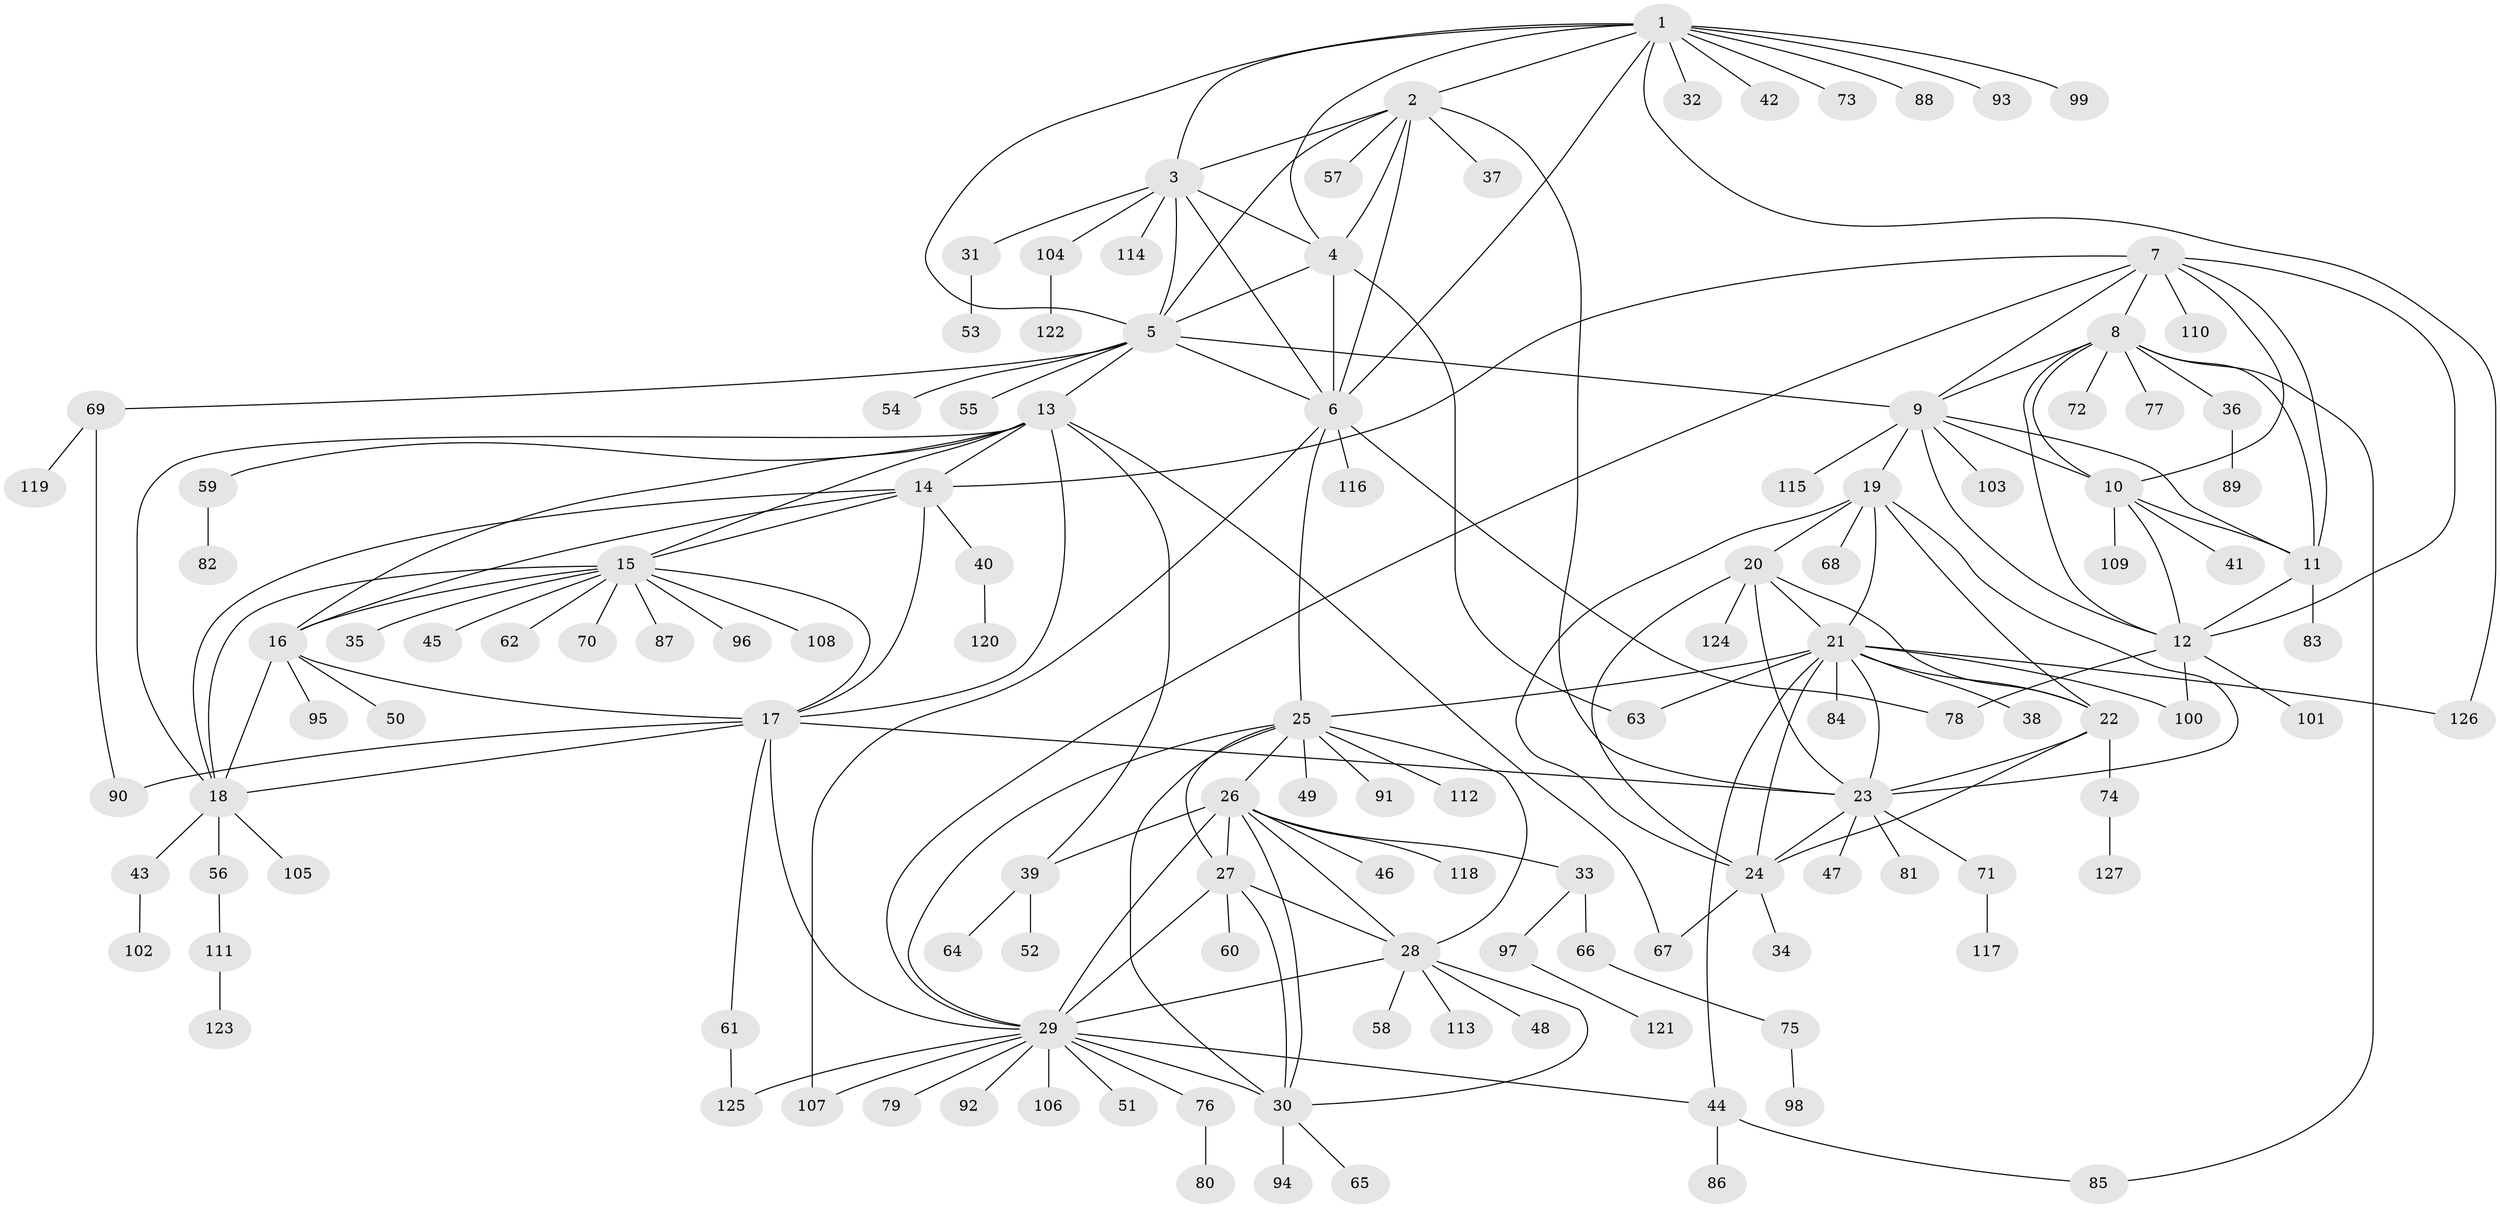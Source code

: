 // Generated by graph-tools (version 1.1) at 2025/37/03/09/25 02:37:16]
// undirected, 127 vertices, 193 edges
graph export_dot {
graph [start="1"]
  node [color=gray90,style=filled];
  1;
  2;
  3;
  4;
  5;
  6;
  7;
  8;
  9;
  10;
  11;
  12;
  13;
  14;
  15;
  16;
  17;
  18;
  19;
  20;
  21;
  22;
  23;
  24;
  25;
  26;
  27;
  28;
  29;
  30;
  31;
  32;
  33;
  34;
  35;
  36;
  37;
  38;
  39;
  40;
  41;
  42;
  43;
  44;
  45;
  46;
  47;
  48;
  49;
  50;
  51;
  52;
  53;
  54;
  55;
  56;
  57;
  58;
  59;
  60;
  61;
  62;
  63;
  64;
  65;
  66;
  67;
  68;
  69;
  70;
  71;
  72;
  73;
  74;
  75;
  76;
  77;
  78;
  79;
  80;
  81;
  82;
  83;
  84;
  85;
  86;
  87;
  88;
  89;
  90;
  91;
  92;
  93;
  94;
  95;
  96;
  97;
  98;
  99;
  100;
  101;
  102;
  103;
  104;
  105;
  106;
  107;
  108;
  109;
  110;
  111;
  112;
  113;
  114;
  115;
  116;
  117;
  118;
  119;
  120;
  121;
  122;
  123;
  124;
  125;
  126;
  127;
  1 -- 2;
  1 -- 3;
  1 -- 4;
  1 -- 5;
  1 -- 6;
  1 -- 32;
  1 -- 42;
  1 -- 73;
  1 -- 88;
  1 -- 93;
  1 -- 99;
  1 -- 126;
  2 -- 3;
  2 -- 4;
  2 -- 5;
  2 -- 6;
  2 -- 23;
  2 -- 37;
  2 -- 57;
  3 -- 4;
  3 -- 5;
  3 -- 6;
  3 -- 31;
  3 -- 104;
  3 -- 114;
  4 -- 5;
  4 -- 6;
  4 -- 63;
  5 -- 6;
  5 -- 9;
  5 -- 13;
  5 -- 54;
  5 -- 55;
  5 -- 69;
  6 -- 25;
  6 -- 78;
  6 -- 107;
  6 -- 116;
  7 -- 8;
  7 -- 9;
  7 -- 10;
  7 -- 11;
  7 -- 12;
  7 -- 14;
  7 -- 29;
  7 -- 110;
  8 -- 9;
  8 -- 10;
  8 -- 11;
  8 -- 12;
  8 -- 36;
  8 -- 72;
  8 -- 77;
  8 -- 85;
  9 -- 10;
  9 -- 11;
  9 -- 12;
  9 -- 19;
  9 -- 103;
  9 -- 115;
  10 -- 11;
  10 -- 12;
  10 -- 41;
  10 -- 109;
  11 -- 12;
  11 -- 83;
  12 -- 78;
  12 -- 100;
  12 -- 101;
  13 -- 14;
  13 -- 15;
  13 -- 16;
  13 -- 17;
  13 -- 18;
  13 -- 39;
  13 -- 59;
  13 -- 67;
  14 -- 15;
  14 -- 16;
  14 -- 17;
  14 -- 18;
  14 -- 40;
  15 -- 16;
  15 -- 17;
  15 -- 18;
  15 -- 35;
  15 -- 45;
  15 -- 62;
  15 -- 70;
  15 -- 87;
  15 -- 96;
  15 -- 108;
  16 -- 17;
  16 -- 18;
  16 -- 50;
  16 -- 95;
  17 -- 18;
  17 -- 23;
  17 -- 29;
  17 -- 61;
  17 -- 90;
  18 -- 43;
  18 -- 56;
  18 -- 105;
  19 -- 20;
  19 -- 21;
  19 -- 22;
  19 -- 23;
  19 -- 24;
  19 -- 68;
  20 -- 21;
  20 -- 22;
  20 -- 23;
  20 -- 24;
  20 -- 124;
  21 -- 22;
  21 -- 23;
  21 -- 24;
  21 -- 25;
  21 -- 38;
  21 -- 44;
  21 -- 63;
  21 -- 84;
  21 -- 100;
  21 -- 126;
  22 -- 23;
  22 -- 24;
  22 -- 74;
  23 -- 24;
  23 -- 47;
  23 -- 71;
  23 -- 81;
  24 -- 34;
  24 -- 67;
  25 -- 26;
  25 -- 27;
  25 -- 28;
  25 -- 29;
  25 -- 30;
  25 -- 49;
  25 -- 91;
  25 -- 112;
  26 -- 27;
  26 -- 28;
  26 -- 29;
  26 -- 30;
  26 -- 33;
  26 -- 39;
  26 -- 46;
  26 -- 118;
  27 -- 28;
  27 -- 29;
  27 -- 30;
  27 -- 60;
  28 -- 29;
  28 -- 30;
  28 -- 48;
  28 -- 58;
  28 -- 113;
  29 -- 30;
  29 -- 44;
  29 -- 51;
  29 -- 76;
  29 -- 79;
  29 -- 92;
  29 -- 106;
  29 -- 107;
  29 -- 125;
  30 -- 65;
  30 -- 94;
  31 -- 53;
  33 -- 66;
  33 -- 97;
  36 -- 89;
  39 -- 52;
  39 -- 64;
  40 -- 120;
  43 -- 102;
  44 -- 85;
  44 -- 86;
  56 -- 111;
  59 -- 82;
  61 -- 125;
  66 -- 75;
  69 -- 90;
  69 -- 119;
  71 -- 117;
  74 -- 127;
  75 -- 98;
  76 -- 80;
  97 -- 121;
  104 -- 122;
  111 -- 123;
}
